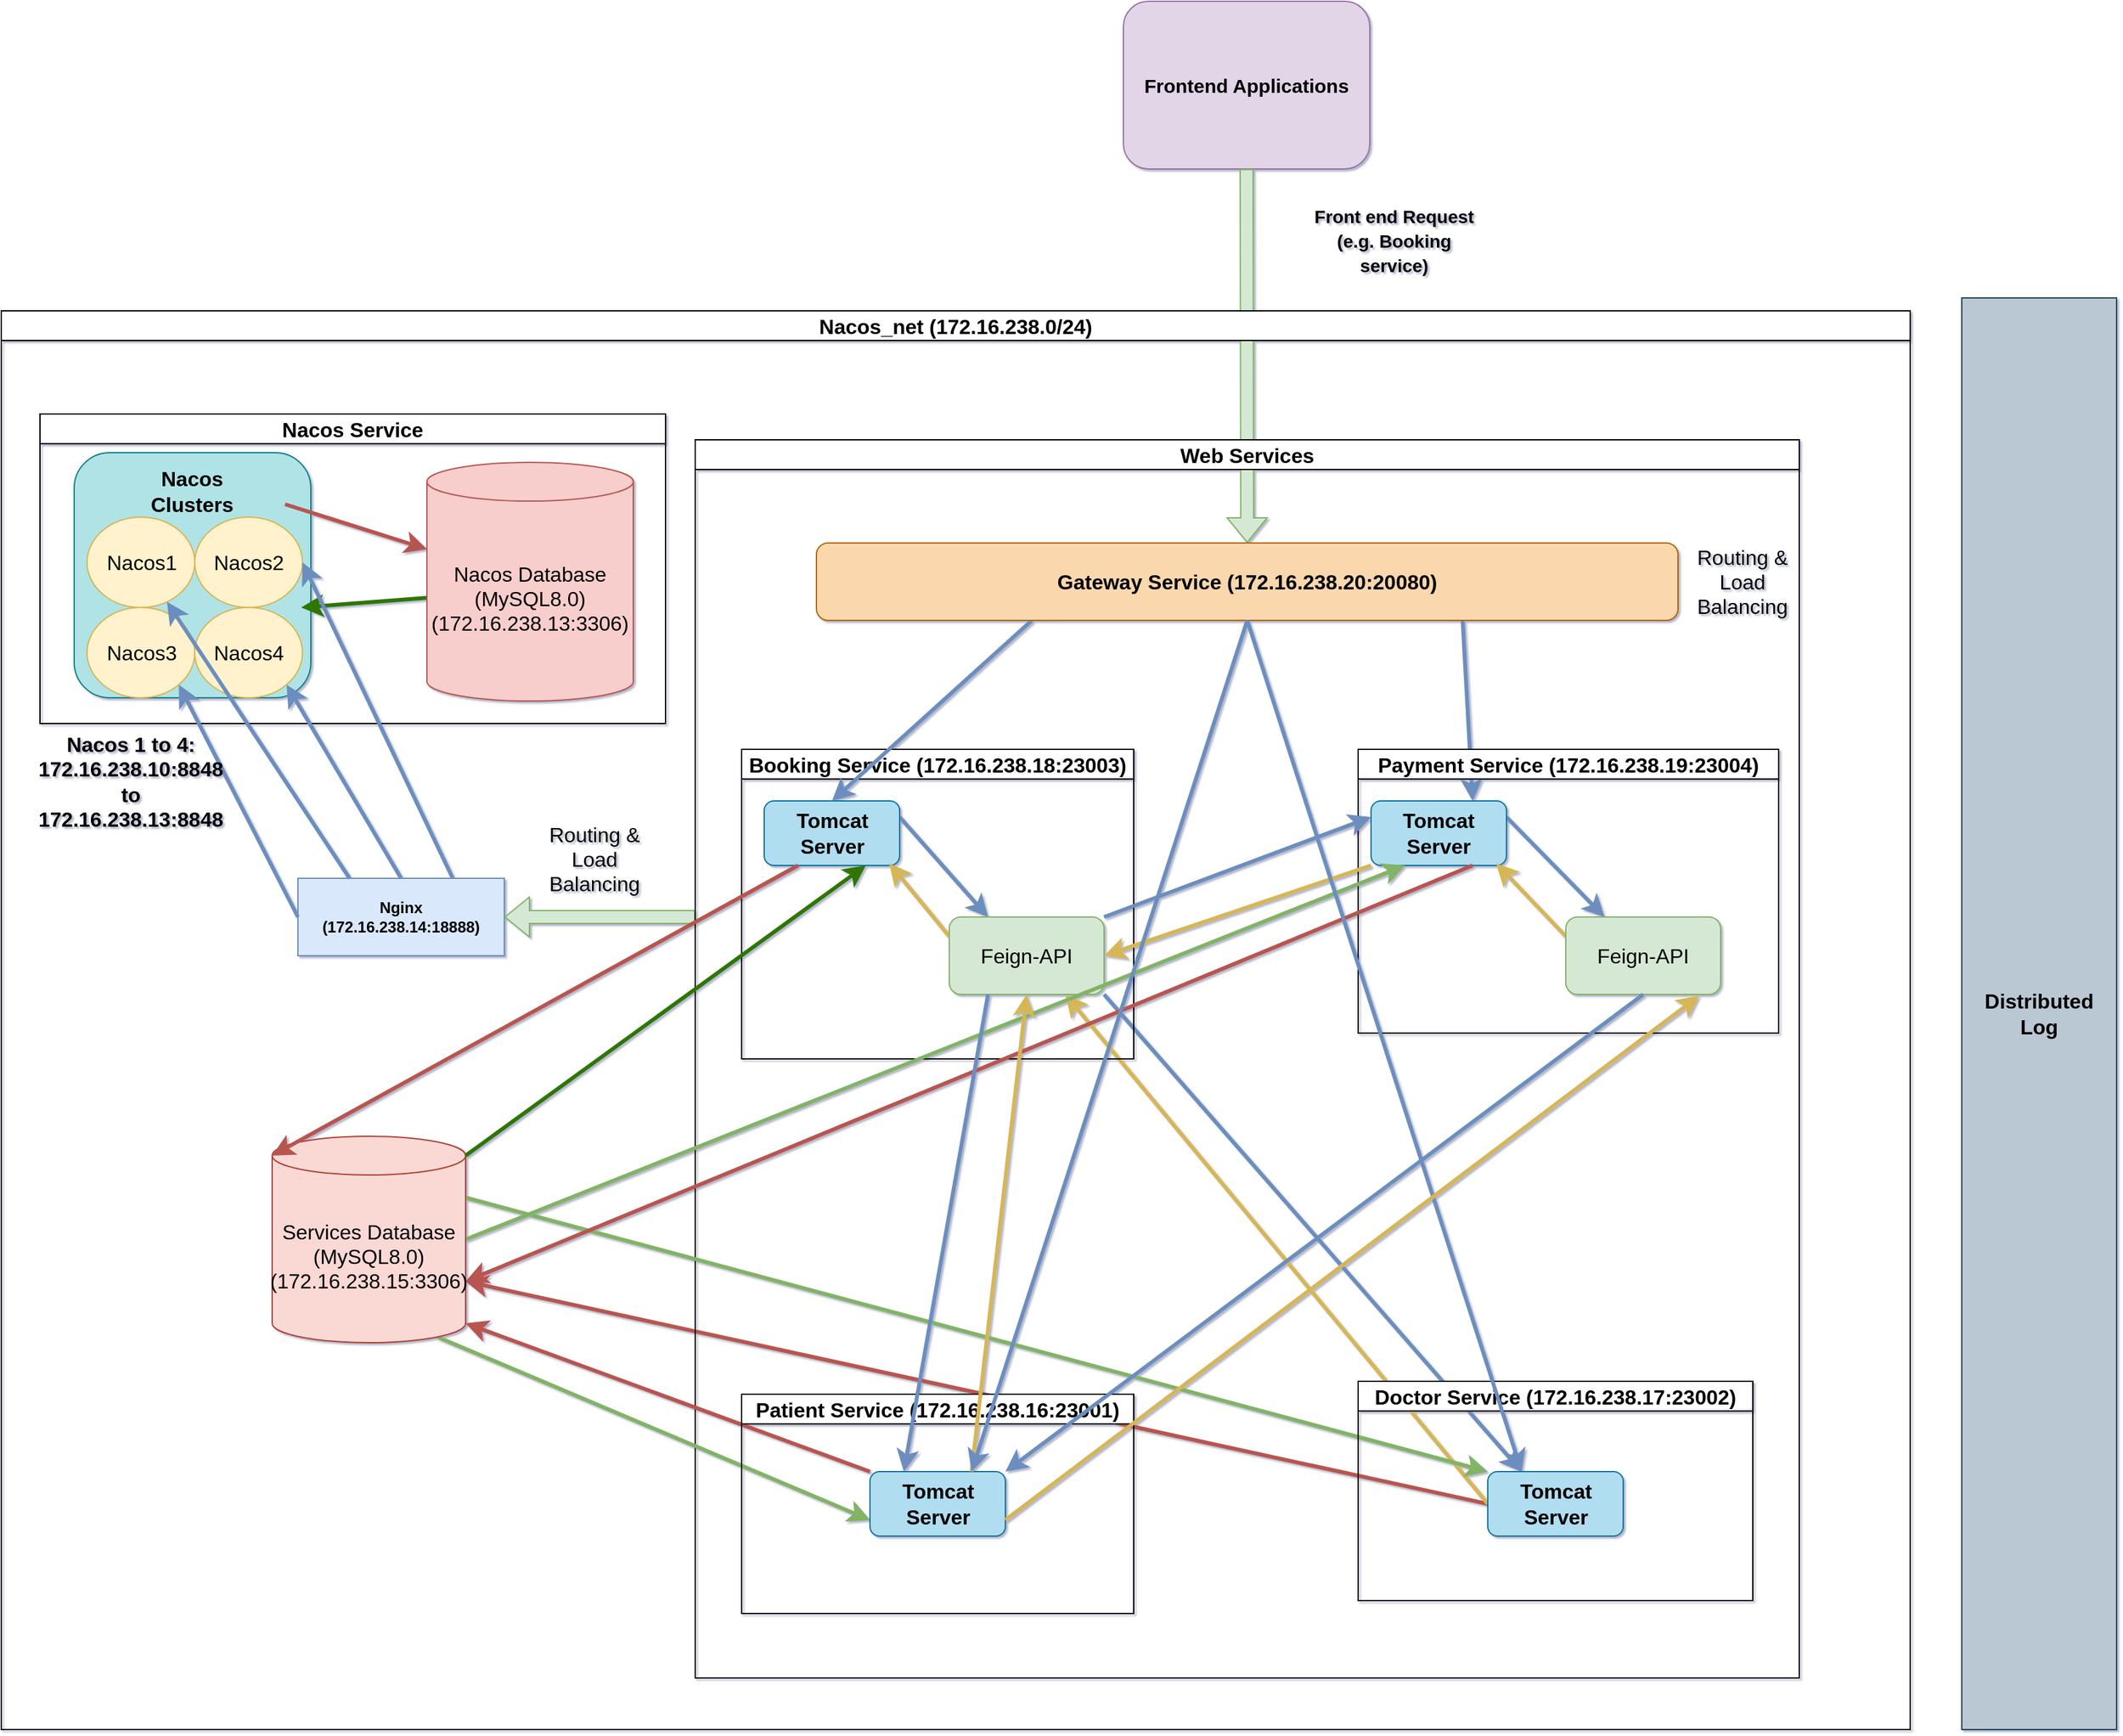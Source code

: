<mxfile version="21.6.5" type="device">
  <diagram name="Page-1" id="5f0bae14-7c28-e335-631c-24af17079c00">
    <mxGraphModel dx="1228" dy="829" grid="1" gridSize="10" guides="1" tooltips="1" connect="1" arrows="1" fold="1" page="1" pageScale="1" pageWidth="4681" pageHeight="3300" background="none" math="0" shadow="1">
      <root>
        <mxCell id="0" />
        <mxCell id="1" parent="0" />
        <mxCell id="QpQWHXm9IjxS0hsOlXD1-8" style="edgeStyle=none;curved=1;rounded=0;orthogonalLoop=1;jettySize=auto;html=1;exitX=0;exitY=0.5;exitDx=0;exitDy=0;entryX=1;entryY=0;entryDx=0;entryDy=112.5;entryPerimeter=0;fontSize=12;startSize=8;endSize=8;fillColor=#f8cecc;strokeColor=#b85450;strokeWidth=3;" parent="1" source="t3KPmfPiuo9anuLnNl-u-87" target="t3KPmfPiuo9anuLnNl-u-25" edge="1">
          <mxGeometry relative="1" as="geometry" />
        </mxCell>
        <mxCell id="t3KPmfPiuo9anuLnNl-u-92" style="edgeStyle=none;curved=1;rounded=0;orthogonalLoop=1;jettySize=auto;html=1;exitX=1;exitY=1;exitDx=0;exitDy=0;entryX=0.25;entryY=0;entryDx=0;entryDy=0;fontSize=12;startSize=8;endSize=8;fillColor=#dae8fc;strokeColor=#6c8ebf;strokeWidth=3;" parent="1" source="t3KPmfPiuo9anuLnNl-u-57" target="t3KPmfPiuo9anuLnNl-u-87" edge="1">
          <mxGeometry relative="1" as="geometry" />
        </mxCell>
        <mxCell id="t3KPmfPiuo9anuLnNl-u-94" style="edgeStyle=none;curved=1;rounded=0;orthogonalLoop=1;jettySize=auto;html=1;exitX=0;exitY=0.5;exitDx=0;exitDy=0;entryX=0.75;entryY=1;entryDx=0;entryDy=0;fontSize=12;startSize=8;endSize=8;fillColor=#fff2cc;strokeColor=#d6b656;strokeWidth=3;" parent="1" source="t3KPmfPiuo9anuLnNl-u-87" target="t3KPmfPiuo9anuLnNl-u-57" edge="1">
          <mxGeometry relative="1" as="geometry" />
        </mxCell>
        <mxCell id="jPvqtnYLJRj_eyyXHJ-Q-1" value="&lt;b&gt;&lt;font style=&quot;font-size: 15px;&quot;&gt;Frontend Applications&lt;/font&gt;&lt;/b&gt;" style="rounded=1;whiteSpace=wrap;html=1;fillColor=#e1d5e7;strokeColor=#9673a6;" parent="1" vertex="1">
          <mxGeometry x="2170" y="190" width="191" height="130" as="geometry" />
        </mxCell>
        <mxCell id="jPvqtnYLJRj_eyyXHJ-Q-2" value="" style="shape=flexArrow;endArrow=classic;html=1;rounded=0;exitX=0.5;exitY=1;exitDx=0;exitDy=0;fillColor=#d5e8d4;strokeColor=#82b366;entryX=0.5;entryY=0;entryDx=0;entryDy=0;" parent="1" source="jPvqtnYLJRj_eyyXHJ-Q-1" target="ogTgEn3JlV6PT00TCn8N-3" edge="1">
          <mxGeometry width="50" height="50" relative="1" as="geometry">
            <mxPoint x="2450" y="320" as="sourcePoint" />
            <mxPoint x="2490" y="200" as="targetPoint" />
          </mxGeometry>
        </mxCell>
        <mxCell id="jPvqtnYLJRj_eyyXHJ-Q-3" value="&lt;b&gt;Nginx&lt;br&gt;(172.16.238.14:18888&lt;span style=&quot;background-color: initial;&quot;&gt;)&lt;/span&gt;&lt;/b&gt;" style="rounded=0;whiteSpace=wrap;html=1;fillColor=#dae8fc;strokeColor=#6c8ebf;" parent="1" vertex="1">
          <mxGeometry x="1530" y="870" width="160" height="60" as="geometry" />
        </mxCell>
        <mxCell id="t3KPmfPiuo9anuLnNl-u-4" value="" style="shape=flexArrow;endArrow=classic;html=1;rounded=0;exitX=0.5;exitY=1;exitDx=0;exitDy=0;fillColor=#d5e8d4;strokeColor=#82b366;" parent="1" edge="1">
          <mxGeometry width="50" height="50" relative="1" as="geometry">
            <mxPoint x="1838" y="900" as="sourcePoint" />
            <mxPoint x="1690" y="900" as="targetPoint" />
          </mxGeometry>
        </mxCell>
        <mxCell id="t3KPmfPiuo9anuLnNl-u-5" value="&lt;font style=&quot;font-size: 14px;&quot;&gt;&lt;b&gt;Front end Request (e.g. Booking service)&lt;/b&gt;&lt;/font&gt;" style="text;html=1;strokeColor=none;fillColor=none;align=center;verticalAlign=middle;whiteSpace=wrap;rounded=0;fontSize=16;" parent="1" vertex="1">
          <mxGeometry x="2310" y="360" width="140" height="30" as="geometry" />
        </mxCell>
        <mxCell id="t3KPmfPiuo9anuLnNl-u-6" value="Nacos Service" style="swimlane;whiteSpace=wrap;html=1;fontSize=16;" parent="1" vertex="1">
          <mxGeometry x="1330" y="510" width="485" height="240" as="geometry" />
        </mxCell>
        <mxCell id="t3KPmfPiuo9anuLnNl-u-1" value="" style="rounded=1;whiteSpace=wrap;html=1;fillColor=#b0e3e6;strokeColor=#0e8088;" parent="t3KPmfPiuo9anuLnNl-u-6" vertex="1">
          <mxGeometry x="26.5" y="30" width="183.5" height="190" as="geometry" />
        </mxCell>
        <mxCell id="t3KPmfPiuo9anuLnNl-u-11" style="edgeStyle=none;curved=1;rounded=0;orthogonalLoop=1;jettySize=auto;html=1;exitX=0;exitY=0;exitDx=0;exitDy=105;exitPerimeter=0;fontSize=12;startSize=8;endSize=8;fillColor=#60a917;strokeColor=#2D7600;strokeWidth=3;" parent="t3KPmfPiuo9anuLnNl-u-6" source="t3KPmfPiuo9anuLnNl-u-9" edge="1">
          <mxGeometry relative="1" as="geometry">
            <mxPoint x="202.5" y="150" as="targetPoint" />
          </mxGeometry>
        </mxCell>
        <mxCell id="t3KPmfPiuo9anuLnNl-u-102" value="Nacos1" style="ellipse;whiteSpace=wrap;html=1;fontSize=16;fillColor=#fff2cc;strokeColor=#d6b656;" parent="t3KPmfPiuo9anuLnNl-u-6" vertex="1">
          <mxGeometry x="36.5" y="80" width="83.5" height="70" as="geometry" />
        </mxCell>
        <mxCell id="t3KPmfPiuo9anuLnNl-u-107" value="Nacos2" style="ellipse;whiteSpace=wrap;html=1;fontSize=16;fillColor=#fff2cc;strokeColor=#d6b656;" parent="t3KPmfPiuo9anuLnNl-u-6" vertex="1">
          <mxGeometry x="120" y="80" width="83.5" height="70" as="geometry" />
        </mxCell>
        <mxCell id="t3KPmfPiuo9anuLnNl-u-108" value="Nacos3" style="ellipse;whiteSpace=wrap;html=1;fontSize=16;fillColor=#fff2cc;strokeColor=#d6b656;" parent="t3KPmfPiuo9anuLnNl-u-6" vertex="1">
          <mxGeometry x="36.5" y="150" width="83.5" height="70" as="geometry" />
        </mxCell>
        <mxCell id="t3KPmfPiuo9anuLnNl-u-109" value="Nacos4" style="ellipse;whiteSpace=wrap;html=1;fontSize=16;fillColor=#fff2cc;strokeColor=#d6b656;" parent="t3KPmfPiuo9anuLnNl-u-6" vertex="1">
          <mxGeometry x="120" y="150" width="83.5" height="70" as="geometry" />
        </mxCell>
        <mxCell id="t3KPmfPiuo9anuLnNl-u-110" value="&lt;b&gt;Nacos Clusters&lt;/b&gt;" style="text;html=1;strokeColor=none;fillColor=none;align=center;verticalAlign=middle;whiteSpace=wrap;rounded=0;fontSize=16;" parent="t3KPmfPiuo9anuLnNl-u-6" vertex="1">
          <mxGeometry x="88.25" y="45" width="60" height="30" as="geometry" />
        </mxCell>
        <mxCell id="t3KPmfPiuo9anuLnNl-u-12" value="Web Services" style="swimlane;whiteSpace=wrap;html=1;fontSize=16;" parent="1" vertex="1">
          <mxGeometry x="1838" y="530" width="856" height="960" as="geometry" />
        </mxCell>
        <mxCell id="ogTgEn3JlV6PT00TCn8N-6" style="edgeStyle=none;curved=1;rounded=0;orthogonalLoop=1;jettySize=auto;html=1;exitX=0.75;exitY=1;exitDx=0;exitDy=0;entryX=0.75;entryY=0;entryDx=0;entryDy=0;fontSize=12;startSize=8;endSize=8;fillColor=#dae8fc;strokeColor=#6c8ebf;strokeWidth=3;" parent="t3KPmfPiuo9anuLnNl-u-12" source="ogTgEn3JlV6PT00TCn8N-3" target="t3KPmfPiuo9anuLnNl-u-63" edge="1">
          <mxGeometry relative="1" as="geometry" />
        </mxCell>
        <mxCell id="t3KPmfPiuo9anuLnNl-u-21" value="Booking Service (172.16.238.18:23003)" style="swimlane;whiteSpace=wrap;html=1;fontSize=16;" parent="t3KPmfPiuo9anuLnNl-u-12" vertex="1">
          <mxGeometry x="36" y="240" width="304" height="240" as="geometry" />
        </mxCell>
        <mxCell id="t3KPmfPiuo9anuLnNl-u-58" style="edgeStyle=none;curved=1;rounded=0;orthogonalLoop=1;jettySize=auto;html=1;exitX=1;exitY=0.25;exitDx=0;exitDy=0;entryX=0.25;entryY=0;entryDx=0;entryDy=0;fontSize=12;startSize=8;endSize=8;fillColor=#dae8fc;strokeColor=#6c8ebf;strokeWidth=3;" parent="t3KPmfPiuo9anuLnNl-u-21" source="t3KPmfPiuo9anuLnNl-u-23" target="t3KPmfPiuo9anuLnNl-u-57" edge="1">
          <mxGeometry relative="1" as="geometry" />
        </mxCell>
        <mxCell id="t3KPmfPiuo9anuLnNl-u-23" value="&lt;b&gt;Tomcat Server&lt;/b&gt;" style="rounded=1;whiteSpace=wrap;html=1;fontSize=16;fillColor=#b1ddf0;strokeColor=#10739e;" parent="t3KPmfPiuo9anuLnNl-u-21" vertex="1">
          <mxGeometry x="17.5" y="40" width="105" height="50" as="geometry" />
        </mxCell>
        <mxCell id="t3KPmfPiuo9anuLnNl-u-59" style="edgeStyle=none;curved=1;rounded=0;orthogonalLoop=1;jettySize=auto;html=1;exitX=0;exitY=0.25;exitDx=0;exitDy=0;entryX=0.923;entryY=0.967;entryDx=0;entryDy=0;entryPerimeter=0;fontSize=12;startSize=8;endSize=8;fillColor=#fff2cc;strokeColor=#d6b656;strokeWidth=3;" parent="t3KPmfPiuo9anuLnNl-u-21" source="t3KPmfPiuo9anuLnNl-u-57" target="t3KPmfPiuo9anuLnNl-u-23" edge="1">
          <mxGeometry relative="1" as="geometry" />
        </mxCell>
        <mxCell id="t3KPmfPiuo9anuLnNl-u-57" value="Feign-API" style="rounded=1;whiteSpace=wrap;html=1;fontSize=16;fillColor=#d5e8d4;strokeColor=#82b366;" parent="t3KPmfPiuo9anuLnNl-u-21" vertex="1">
          <mxGeometry x="161" y="130" width="120" height="60" as="geometry" />
        </mxCell>
        <mxCell id="t3KPmfPiuo9anuLnNl-u-60" value="Payment Service (172.16.238.19:23004)" style="swimlane;whiteSpace=wrap;html=1;fontSize=16;" parent="t3KPmfPiuo9anuLnNl-u-12" vertex="1">
          <mxGeometry x="514" y="240" width="326" height="220" as="geometry" />
        </mxCell>
        <mxCell id="t3KPmfPiuo9anuLnNl-u-62" style="edgeStyle=none;curved=1;rounded=0;orthogonalLoop=1;jettySize=auto;html=1;exitX=1;exitY=0.25;exitDx=0;exitDy=0;entryX=0.25;entryY=0;entryDx=0;entryDy=0;fontSize=12;startSize=8;endSize=8;fillColor=#dae8fc;strokeColor=#6c8ebf;strokeWidth=3;" parent="t3KPmfPiuo9anuLnNl-u-60" source="t3KPmfPiuo9anuLnNl-u-63" target="t3KPmfPiuo9anuLnNl-u-67" edge="1">
          <mxGeometry relative="1" as="geometry" />
        </mxCell>
        <mxCell id="t3KPmfPiuo9anuLnNl-u-63" value="&lt;b&gt;Tomcat Server&lt;/b&gt;" style="rounded=1;whiteSpace=wrap;html=1;fontSize=16;fillColor=#b1ddf0;strokeColor=#10739e;" parent="t3KPmfPiuo9anuLnNl-u-60" vertex="1">
          <mxGeometry x="10" y="40" width="105" height="50" as="geometry" />
        </mxCell>
        <mxCell id="t3KPmfPiuo9anuLnNl-u-66" style="edgeStyle=none;curved=1;rounded=0;orthogonalLoop=1;jettySize=auto;html=1;exitX=0;exitY=0.25;exitDx=0;exitDy=0;entryX=0.923;entryY=0.967;entryDx=0;entryDy=0;entryPerimeter=0;fontSize=12;startSize=8;endSize=8;fillColor=#fff2cc;strokeColor=#d6b656;strokeWidth=3;" parent="t3KPmfPiuo9anuLnNl-u-60" source="t3KPmfPiuo9anuLnNl-u-67" target="t3KPmfPiuo9anuLnNl-u-63" edge="1">
          <mxGeometry relative="1" as="geometry" />
        </mxCell>
        <mxCell id="t3KPmfPiuo9anuLnNl-u-67" value="Feign-API" style="rounded=1;whiteSpace=wrap;html=1;fontSize=16;fillColor=#d5e8d4;strokeColor=#82b366;" parent="t3KPmfPiuo9anuLnNl-u-60" vertex="1">
          <mxGeometry x="161" y="130" width="120" height="60" as="geometry" />
        </mxCell>
        <mxCell id="t3KPmfPiuo9anuLnNl-u-113" style="edgeStyle=none;curved=1;rounded=0;orthogonalLoop=1;jettySize=auto;html=1;exitX=1;exitY=0;exitDx=0;exitDy=0;entryX=0;entryY=0.25;entryDx=0;entryDy=0;fontSize=12;startSize=8;endSize=8;fillColor=#dae8fc;strokeColor=#6c8ebf;strokeWidth=3;" parent="t3KPmfPiuo9anuLnNl-u-12" source="t3KPmfPiuo9anuLnNl-u-57" target="t3KPmfPiuo9anuLnNl-u-63" edge="1">
          <mxGeometry relative="1" as="geometry" />
        </mxCell>
        <mxCell id="t3KPmfPiuo9anuLnNl-u-114" style="edgeStyle=none;curved=1;rounded=0;orthogonalLoop=1;jettySize=auto;html=1;exitX=0;exitY=1;exitDx=0;exitDy=0;entryX=1;entryY=0.5;entryDx=0;entryDy=0;fontSize=12;startSize=8;endSize=8;fillColor=#fff2cc;strokeColor=#d6b656;strokeWidth=3;" parent="t3KPmfPiuo9anuLnNl-u-12" source="t3KPmfPiuo9anuLnNl-u-63" target="t3KPmfPiuo9anuLnNl-u-57" edge="1">
          <mxGeometry relative="1" as="geometry" />
        </mxCell>
        <mxCell id="ogTgEn3JlV6PT00TCn8N-4" style="edgeStyle=none;curved=1;rounded=0;orthogonalLoop=1;jettySize=auto;html=1;exitX=0.25;exitY=1;exitDx=0;exitDy=0;entryX=0.5;entryY=0;entryDx=0;entryDy=0;fontSize=12;startSize=8;endSize=8;fillColor=#dae8fc;strokeColor=#6c8ebf;strokeWidth=3;" parent="t3KPmfPiuo9anuLnNl-u-12" source="ogTgEn3JlV6PT00TCn8N-3" target="t3KPmfPiuo9anuLnNl-u-23" edge="1">
          <mxGeometry relative="1" as="geometry" />
        </mxCell>
        <mxCell id="ogTgEn3JlV6PT00TCn8N-3" value="&lt;b&gt;Gateway Service (172.16.238.20:20080)&lt;/b&gt;" style="rounded=1;whiteSpace=wrap;html=1;fontSize=16;fillColor=#fad7ac;strokeColor=#b46504;" parent="t3KPmfPiuo9anuLnNl-u-12" vertex="1">
          <mxGeometry x="94" y="80" width="668" height="60" as="geometry" />
        </mxCell>
        <mxCell id="ogTgEn3JlV6PT00TCn8N-13" value="Routing &amp;amp; Load Balancing&lt;br&gt;" style="text;html=1;strokeColor=none;fillColor=none;align=center;verticalAlign=middle;whiteSpace=wrap;rounded=0;fontSize=16;" parent="t3KPmfPiuo9anuLnNl-u-12" vertex="1">
          <mxGeometry x="782" y="95" width="60" height="30" as="geometry" />
        </mxCell>
        <mxCell id="t3KPmfPiuo9anuLnNl-u-68" style="edgeStyle=none;curved=1;rounded=0;orthogonalLoop=1;jettySize=auto;html=1;exitX=1;exitY=0;exitDx=0;exitDy=0;fontSize=12;startSize=8;endSize=8;" parent="1" source="t3KPmfPiuo9anuLnNl-u-12" target="t3KPmfPiuo9anuLnNl-u-12" edge="1">
          <mxGeometry relative="1" as="geometry" />
        </mxCell>
        <mxCell id="t3KPmfPiuo9anuLnNl-u-100" value="Routing &amp;amp; Load Balancing&lt;br&gt;" style="text;html=1;strokeColor=none;fillColor=none;align=center;verticalAlign=middle;whiteSpace=wrap;rounded=0;fontSize=16;" parent="1" vertex="1">
          <mxGeometry x="1730" y="840" width="60" height="30" as="geometry" />
        </mxCell>
        <mxCell id="ogTgEn3JlV6PT00TCn8N-15" value="&lt;b&gt;Distributed Log&lt;/b&gt;" style="rounded=0;whiteSpace=wrap;html=1;fontSize=16;fillColor=#bac8d3;strokeColor=#23445d;" parent="1" vertex="1">
          <mxGeometry x="2820" y="420" width="120" height="1110" as="geometry" />
        </mxCell>
        <mxCell id="ogTgEn3JlV6PT00TCn8N-10" style="edgeStyle=none;curved=1;rounded=0;orthogonalLoop=1;jettySize=auto;html=1;exitX=0.25;exitY=0;exitDx=0;exitDy=0;fontSize=12;startSize=8;endSize=8;fillColor=#dae8fc;strokeColor=#6c8ebf;strokeWidth=3;" parent="1" source="jPvqtnYLJRj_eyyXHJ-Q-3" target="t3KPmfPiuo9anuLnNl-u-102" edge="1">
          <mxGeometry relative="1" as="geometry" />
        </mxCell>
        <mxCell id="ogTgEn3JlV6PT00TCn8N-11" style="edgeStyle=none;curved=1;rounded=0;orthogonalLoop=1;jettySize=auto;html=1;exitX=0.5;exitY=0;exitDx=0;exitDy=0;entryX=1;entryY=1;entryDx=0;entryDy=0;fontSize=12;startSize=8;endSize=8;fillColor=#dae8fc;strokeColor=#6c8ebf;strokeWidth=3;" parent="1" source="jPvqtnYLJRj_eyyXHJ-Q-3" target="t3KPmfPiuo9anuLnNl-u-109" edge="1">
          <mxGeometry relative="1" as="geometry" />
        </mxCell>
        <mxCell id="ogTgEn3JlV6PT00TCn8N-12" style="edgeStyle=none;curved=1;rounded=0;orthogonalLoop=1;jettySize=auto;html=1;exitX=0.75;exitY=0;exitDx=0;exitDy=0;entryX=1;entryY=0.5;entryDx=0;entryDy=0;fontSize=12;startSize=8;endSize=8;fillColor=#dae8fc;strokeColor=#6c8ebf;strokeWidth=3;" parent="1" source="jPvqtnYLJRj_eyyXHJ-Q-3" target="t3KPmfPiuo9anuLnNl-u-107" edge="1">
          <mxGeometry relative="1" as="geometry" />
        </mxCell>
        <mxCell id="ogTgEn3JlV6PT00TCn8N-9" style="edgeStyle=none;curved=1;rounded=0;orthogonalLoop=1;jettySize=auto;html=1;exitX=0;exitY=0.5;exitDx=0;exitDy=0;entryX=1;entryY=1;entryDx=0;entryDy=0;fontSize=12;startSize=8;endSize=8;fillColor=#dae8fc;strokeColor=#6c8ebf;strokeWidth=3;" parent="1" source="jPvqtnYLJRj_eyyXHJ-Q-3" target="t3KPmfPiuo9anuLnNl-u-108" edge="1">
          <mxGeometry relative="1" as="geometry" />
        </mxCell>
        <mxCell id="QpQWHXm9IjxS0hsOlXD1-3" style="edgeStyle=none;curved=1;rounded=0;orthogonalLoop=1;jettySize=auto;html=1;exitX=0.855;exitY=1;exitDx=0;exitDy=-4.35;exitPerimeter=0;entryX=0;entryY=0.75;entryDx=0;entryDy=0;fontSize=12;startSize=8;endSize=8;fillColor=#d5e8d4;strokeColor=#82b366;strokeWidth=3;" parent="1" source="t3KPmfPiuo9anuLnNl-u-25" target="t3KPmfPiuo9anuLnNl-u-72" edge="1">
          <mxGeometry relative="1" as="geometry" />
        </mxCell>
        <mxCell id="QpQWHXm9IjxS0hsOlXD1-7" style="edgeStyle=none;curved=1;rounded=0;orthogonalLoop=1;jettySize=auto;html=1;exitX=1;exitY=0.5;exitDx=0;exitDy=0;exitPerimeter=0;entryX=0.25;entryY=1;entryDx=0;entryDy=0;fontSize=12;startSize=8;endSize=8;fillColor=#d5e8d4;strokeColor=#82b366;strokeWidth=3;" parent="1" source="t3KPmfPiuo9anuLnNl-u-25" target="t3KPmfPiuo9anuLnNl-u-63" edge="1">
          <mxGeometry relative="1" as="geometry" />
        </mxCell>
        <mxCell id="QpQWHXm9IjxS0hsOlXD1-9" style="edgeStyle=none;curved=1;rounded=0;orthogonalLoop=1;jettySize=auto;html=1;exitX=1;exitY=0;exitDx=0;exitDy=47.5;exitPerimeter=0;entryX=0;entryY=0;entryDx=0;entryDy=0;fontSize=12;startSize=8;endSize=8;fillColor=#d5e8d4;strokeColor=#82b366;strokeWidth=3;" parent="1" source="t3KPmfPiuo9anuLnNl-u-25" target="t3KPmfPiuo9anuLnNl-u-87" edge="1">
          <mxGeometry relative="1" as="geometry" />
        </mxCell>
        <mxCell id="t3KPmfPiuo9anuLnNl-u-25" value="Services Database (MySQL8.0)&lt;br&gt;(172.16.238.15:3306)" style="shape=cylinder3;whiteSpace=wrap;html=1;boundedLbl=1;backgroundOutline=1;size=15;fontSize=16;fillColor=#fad9d5;strokeColor=#ae4132;" parent="1" vertex="1">
          <mxGeometry x="1510" y="1070" width="150" height="160" as="geometry" />
        </mxCell>
        <mxCell id="t3KPmfPiuo9anuLnNl-u-55" style="edgeStyle=none;curved=1;rounded=0;orthogonalLoop=1;jettySize=auto;html=1;exitX=0.25;exitY=1;exitDx=0;exitDy=0;entryX=0;entryY=0;entryDx=0;entryDy=15;entryPerimeter=0;fontSize=12;startSize=8;endSize=8;fillColor=#f8cecc;strokeColor=#b85450;strokeWidth=3;" parent="1" source="t3KPmfPiuo9anuLnNl-u-23" target="t3KPmfPiuo9anuLnNl-u-25" edge="1">
          <mxGeometry relative="1" as="geometry" />
        </mxCell>
        <mxCell id="t3KPmfPiuo9anuLnNl-u-56" style="edgeStyle=none;curved=1;rounded=0;orthogonalLoop=1;jettySize=auto;html=1;exitX=1;exitY=0;exitDx=0;exitDy=15;exitPerimeter=0;entryX=0.75;entryY=1;entryDx=0;entryDy=0;fontSize=12;startSize=8;endSize=8;fillColor=#60a917;strokeColor=#2D7600;strokeWidth=3;" parent="1" source="t3KPmfPiuo9anuLnNl-u-25" target="t3KPmfPiuo9anuLnNl-u-23" edge="1">
          <mxGeometry relative="1" as="geometry" />
        </mxCell>
        <mxCell id="QpQWHXm9IjxS0hsOlXD1-2" style="edgeStyle=none;curved=1;rounded=0;orthogonalLoop=1;jettySize=auto;html=1;exitX=0;exitY=0;exitDx=0;exitDy=0;entryX=1;entryY=1;entryDx=0;entryDy=-15;entryPerimeter=0;fontSize=12;startSize=8;endSize=8;fillColor=#f8cecc;strokeColor=#b85450;strokeWidth=3;" parent="1" source="t3KPmfPiuo9anuLnNl-u-72" target="t3KPmfPiuo9anuLnNl-u-25" edge="1">
          <mxGeometry relative="1" as="geometry" />
        </mxCell>
        <mxCell id="QpQWHXm9IjxS0hsOlXD1-6" style="edgeStyle=none;curved=1;rounded=0;orthogonalLoop=1;jettySize=auto;html=1;exitX=0.75;exitY=1;exitDx=0;exitDy=0;entryX=1;entryY=0;entryDx=0;entryDy=112.5;entryPerimeter=0;fontSize=12;startSize=8;endSize=8;fillColor=#f8cecc;strokeColor=#b85450;strokeWidth=3;" parent="1" source="t3KPmfPiuo9anuLnNl-u-63" target="t3KPmfPiuo9anuLnNl-u-25" edge="1">
          <mxGeometry relative="1" as="geometry" />
        </mxCell>
        <mxCell id="QpQWHXm9IjxS0hsOlXD1-13" value="Nacos_net (172.16.238.0/24&lt;span style=&quot;background-color: initial;&quot;&gt;)&lt;/span&gt;" style="swimlane;whiteSpace=wrap;html=1;fontSize=16;" parent="1" vertex="1">
          <mxGeometry x="1300" y="430" width="1480" height="1100" as="geometry" />
        </mxCell>
        <mxCell id="t3KPmfPiuo9anuLnNl-u-9" value="&lt;font style=&quot;font-size: 16px;&quot;&gt;Nacos Database&lt;br&gt;(MySQL8.0)&lt;br&gt;(172.16.238.13:3306)&lt;/font&gt;" style="shape=cylinder3;whiteSpace=wrap;html=1;boundedLbl=1;backgroundOutline=1;size=15;fontSize=16;fillColor=#f8cecc;strokeColor=#b85450;" parent="QpQWHXm9IjxS0hsOlXD1-13" vertex="1">
          <mxGeometry x="330" y="117.5" width="160" height="185" as="geometry" />
        </mxCell>
        <mxCell id="t3KPmfPiuo9anuLnNl-u-10" value="" style="edgeStyle=none;curved=1;rounded=0;orthogonalLoop=1;jettySize=auto;html=1;fontSize=12;startSize=8;endSize=8;exitX=1;exitY=0.25;exitDx=0;exitDy=0;fillColor=#f8cecc;strokeColor=#b85450;strokeWidth=3;" parent="QpQWHXm9IjxS0hsOlXD1-13" target="t3KPmfPiuo9anuLnNl-u-9" edge="1">
          <mxGeometry relative="1" as="geometry">
            <mxPoint x="220" y="150.0" as="sourcePoint" />
          </mxGeometry>
        </mxCell>
        <mxCell id="QpQWHXm9IjxS0hsOlXD1-15" value="&lt;b&gt;Nacos 1 to 4:&lt;br&gt;172.16.238.10:8848 &lt;br&gt;to&lt;br&gt;172.16.238.13:8848&lt;/b&gt;" style="text;html=1;align=center;verticalAlign=middle;resizable=0;points=[];autosize=1;strokeColor=none;fillColor=none;fontSize=16;" parent="QpQWHXm9IjxS0hsOlXD1-13" vertex="1">
          <mxGeometry x="15" y="320" width="170" height="90" as="geometry" />
        </mxCell>
        <mxCell id="t3KPmfPiuo9anuLnNl-u-85" value="Doctor Service (172.16.238.17:23002)" style="swimlane;whiteSpace=wrap;html=1;fontSize=16;" parent="QpQWHXm9IjxS0hsOlXD1-13" vertex="1">
          <mxGeometry x="1052" y="830" width="306" height="170" as="geometry" />
        </mxCell>
        <mxCell id="t3KPmfPiuo9anuLnNl-u-87" value="&lt;b&gt;Tomcat Server&lt;/b&gt;" style="rounded=1;whiteSpace=wrap;html=1;fontSize=16;fillColor=#b1ddf0;strokeColor=#10739e;" parent="t3KPmfPiuo9anuLnNl-u-85" vertex="1">
          <mxGeometry x="100.5" y="70" width="105" height="50" as="geometry" />
        </mxCell>
        <mxCell id="t3KPmfPiuo9anuLnNl-u-69" value="Patient Service (172.16.238.16:23001)" style="swimlane;whiteSpace=wrap;html=1;fontSize=16;" parent="QpQWHXm9IjxS0hsOlXD1-13" vertex="1">
          <mxGeometry x="574" y="840" width="304" height="170" as="geometry" />
        </mxCell>
        <mxCell id="t3KPmfPiuo9anuLnNl-u-72" value="&lt;b&gt;Tomcat Server&lt;/b&gt;" style="rounded=1;whiteSpace=wrap;html=1;fontSize=16;fillColor=#b1ddf0;strokeColor=#10739e;" parent="t3KPmfPiuo9anuLnNl-u-69" vertex="1">
          <mxGeometry x="99.5" y="60" width="105" height="50" as="geometry" />
        </mxCell>
        <mxCell id="ogTgEn3JlV6PT00TCn8N-7" style="edgeStyle=none;curved=1;rounded=0;orthogonalLoop=1;jettySize=auto;html=1;exitX=0.5;exitY=1;exitDx=0;exitDy=0;entryX=0.25;entryY=0;entryDx=0;entryDy=0;fontSize=12;startSize=8;endSize=8;fillColor=#dae8fc;strokeColor=#6c8ebf;strokeWidth=3;" parent="1" source="ogTgEn3JlV6PT00TCn8N-3" target="t3KPmfPiuo9anuLnNl-u-87" edge="1">
          <mxGeometry relative="1" as="geometry" />
        </mxCell>
        <mxCell id="t3KPmfPiuo9anuLnNl-u-90" style="edgeStyle=none;curved=1;rounded=0;orthogonalLoop=1;jettySize=auto;html=1;exitX=0.25;exitY=1;exitDx=0;exitDy=0;entryX=0.25;entryY=0;entryDx=0;entryDy=0;fontSize=12;startSize=8;endSize=8;strokeWidth=3;fillColor=#dae8fc;strokeColor=#6c8ebf;" parent="1" source="t3KPmfPiuo9anuLnNl-u-57" target="t3KPmfPiuo9anuLnNl-u-72" edge="1">
          <mxGeometry relative="1" as="geometry" />
        </mxCell>
        <mxCell id="t3KPmfPiuo9anuLnNl-u-91" style="edgeStyle=none;curved=1;rounded=0;orthogonalLoop=1;jettySize=auto;html=1;exitX=0.75;exitY=0;exitDx=0;exitDy=0;entryX=0.5;entryY=1;entryDx=0;entryDy=0;fontSize=12;startSize=8;endSize=8;fillColor=#fff2cc;strokeColor=#d6b656;strokeWidth=3;" parent="1" source="t3KPmfPiuo9anuLnNl-u-72" target="t3KPmfPiuo9anuLnNl-u-57" edge="1">
          <mxGeometry relative="1" as="geometry" />
        </mxCell>
        <mxCell id="t3KPmfPiuo9anuLnNl-u-111" style="edgeStyle=none;curved=1;rounded=0;orthogonalLoop=1;jettySize=auto;html=1;exitX=0.5;exitY=1;exitDx=0;exitDy=0;entryX=1;entryY=0;entryDx=0;entryDy=0;fontSize=12;startSize=8;endSize=8;strokeWidth=3;fillColor=#dae8fc;strokeColor=#6c8ebf;" parent="1" source="t3KPmfPiuo9anuLnNl-u-67" target="t3KPmfPiuo9anuLnNl-u-72" edge="1">
          <mxGeometry relative="1" as="geometry" />
        </mxCell>
        <mxCell id="t3KPmfPiuo9anuLnNl-u-112" style="edgeStyle=none;curved=1;rounded=0;orthogonalLoop=1;jettySize=auto;html=1;exitX=1;exitY=0.75;exitDx=0;exitDy=0;entryX=0.862;entryY=1.017;entryDx=0;entryDy=0;entryPerimeter=0;fontSize=12;startSize=8;endSize=8;fillColor=#fff2cc;strokeColor=#d6b656;strokeWidth=3;" parent="1" source="t3KPmfPiuo9anuLnNl-u-72" target="t3KPmfPiuo9anuLnNl-u-67" edge="1">
          <mxGeometry relative="1" as="geometry" />
        </mxCell>
        <mxCell id="ogTgEn3JlV6PT00TCn8N-5" style="edgeStyle=none;curved=1;rounded=0;orthogonalLoop=1;jettySize=auto;html=1;exitX=0.5;exitY=1;exitDx=0;exitDy=0;entryX=0.75;entryY=0;entryDx=0;entryDy=0;fontSize=12;startSize=8;endSize=8;fillColor=#dae8fc;strokeColor=#6c8ebf;strokeWidth=3;" parent="1" source="ogTgEn3JlV6PT00TCn8N-3" target="t3KPmfPiuo9anuLnNl-u-72" edge="1">
          <mxGeometry relative="1" as="geometry" />
        </mxCell>
      </root>
    </mxGraphModel>
  </diagram>
</mxfile>
